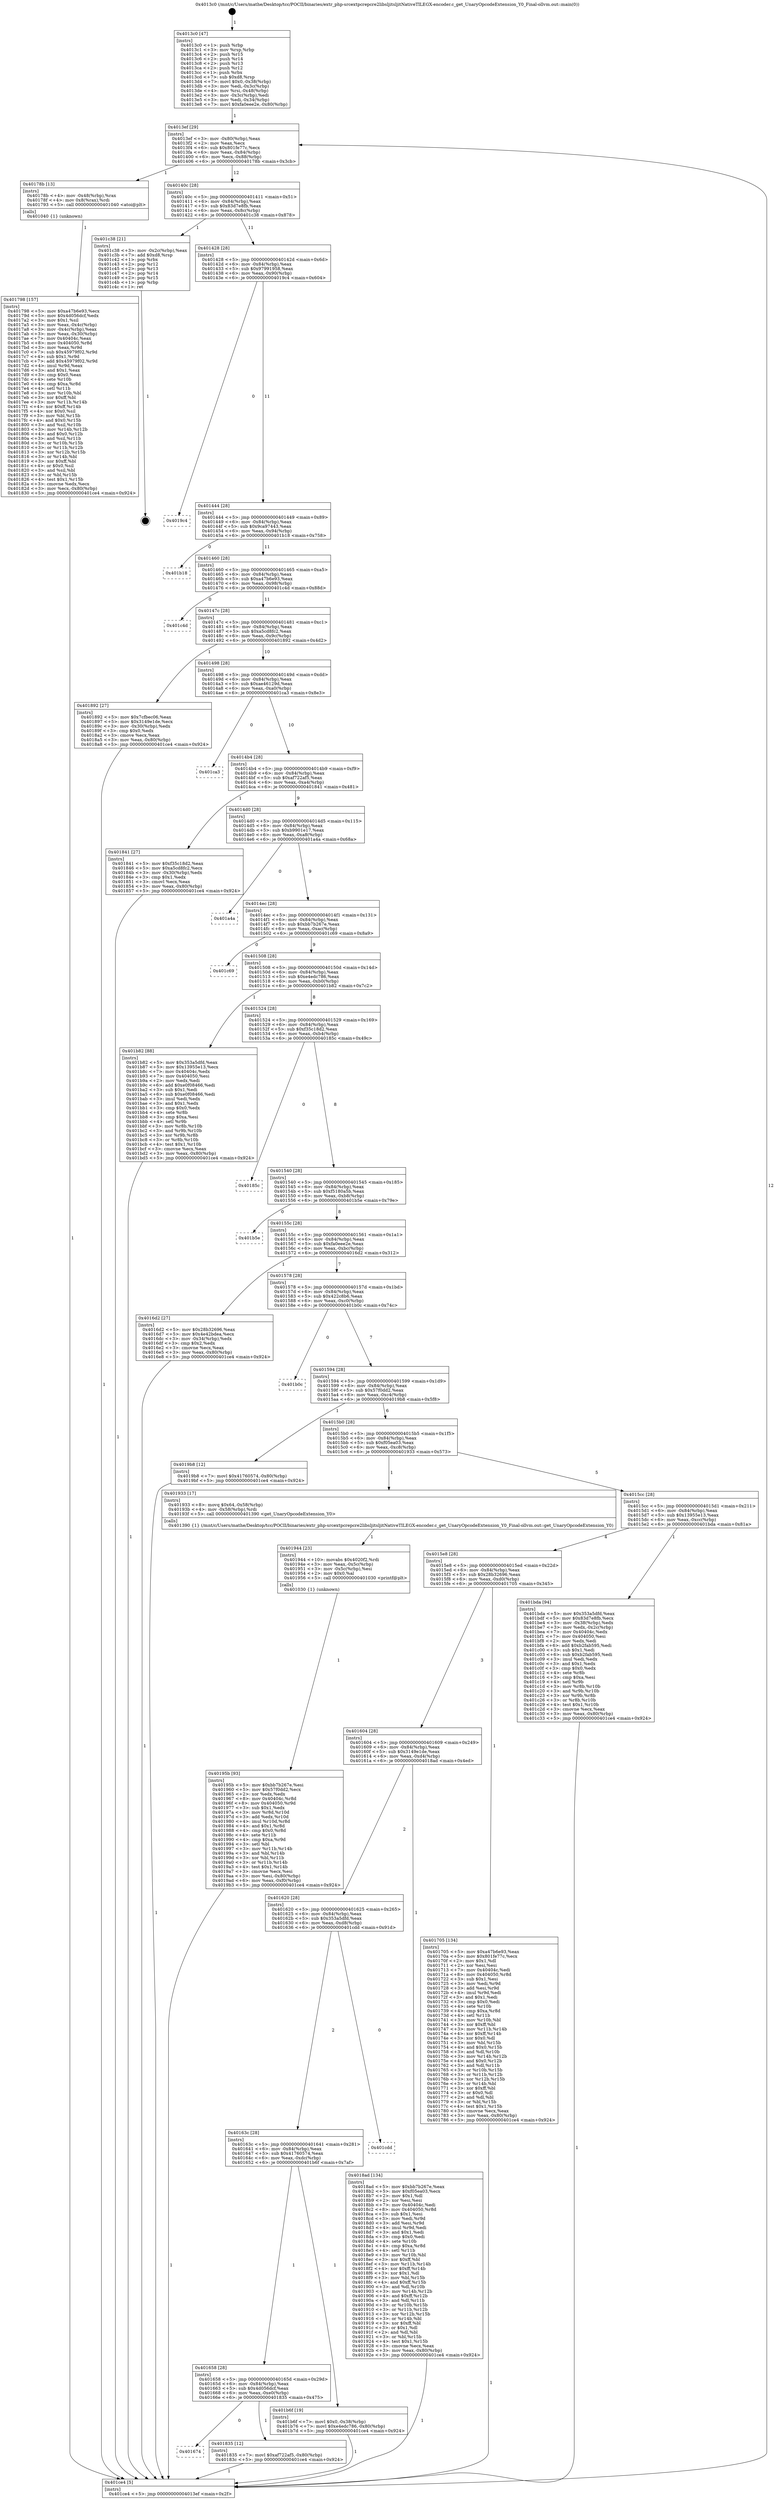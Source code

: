 digraph "0x4013c0" {
  label = "0x4013c0 (/mnt/c/Users/mathe/Desktop/tcc/POCII/binaries/extr_php-srcextpcrepcre2libsljitsljitNativeTILEGX-encoder.c_get_UnaryOpcodeExtension_Y0_Final-ollvm.out::main(0))"
  labelloc = "t"
  node[shape=record]

  Entry [label="",width=0.3,height=0.3,shape=circle,fillcolor=black,style=filled]
  "0x4013ef" [label="{
     0x4013ef [29]\l
     | [instrs]\l
     &nbsp;&nbsp;0x4013ef \<+3\>: mov -0x80(%rbp),%eax\l
     &nbsp;&nbsp;0x4013f2 \<+2\>: mov %eax,%ecx\l
     &nbsp;&nbsp;0x4013f4 \<+6\>: sub $0x801fe77c,%ecx\l
     &nbsp;&nbsp;0x4013fa \<+6\>: mov %eax,-0x84(%rbp)\l
     &nbsp;&nbsp;0x401400 \<+6\>: mov %ecx,-0x88(%rbp)\l
     &nbsp;&nbsp;0x401406 \<+6\>: je 000000000040178b \<main+0x3cb\>\l
  }"]
  "0x40178b" [label="{
     0x40178b [13]\l
     | [instrs]\l
     &nbsp;&nbsp;0x40178b \<+4\>: mov -0x48(%rbp),%rax\l
     &nbsp;&nbsp;0x40178f \<+4\>: mov 0x8(%rax),%rdi\l
     &nbsp;&nbsp;0x401793 \<+5\>: call 0000000000401040 \<atoi@plt\>\l
     | [calls]\l
     &nbsp;&nbsp;0x401040 \{1\} (unknown)\l
  }"]
  "0x40140c" [label="{
     0x40140c [28]\l
     | [instrs]\l
     &nbsp;&nbsp;0x40140c \<+5\>: jmp 0000000000401411 \<main+0x51\>\l
     &nbsp;&nbsp;0x401411 \<+6\>: mov -0x84(%rbp),%eax\l
     &nbsp;&nbsp;0x401417 \<+5\>: sub $0x83d7e8fb,%eax\l
     &nbsp;&nbsp;0x40141c \<+6\>: mov %eax,-0x8c(%rbp)\l
     &nbsp;&nbsp;0x401422 \<+6\>: je 0000000000401c38 \<main+0x878\>\l
  }"]
  Exit [label="",width=0.3,height=0.3,shape=circle,fillcolor=black,style=filled,peripheries=2]
  "0x401c38" [label="{
     0x401c38 [21]\l
     | [instrs]\l
     &nbsp;&nbsp;0x401c38 \<+3\>: mov -0x2c(%rbp),%eax\l
     &nbsp;&nbsp;0x401c3b \<+7\>: add $0xd8,%rsp\l
     &nbsp;&nbsp;0x401c42 \<+1\>: pop %rbx\l
     &nbsp;&nbsp;0x401c43 \<+2\>: pop %r12\l
     &nbsp;&nbsp;0x401c45 \<+2\>: pop %r13\l
     &nbsp;&nbsp;0x401c47 \<+2\>: pop %r14\l
     &nbsp;&nbsp;0x401c49 \<+2\>: pop %r15\l
     &nbsp;&nbsp;0x401c4b \<+1\>: pop %rbp\l
     &nbsp;&nbsp;0x401c4c \<+1\>: ret\l
  }"]
  "0x401428" [label="{
     0x401428 [28]\l
     | [instrs]\l
     &nbsp;&nbsp;0x401428 \<+5\>: jmp 000000000040142d \<main+0x6d\>\l
     &nbsp;&nbsp;0x40142d \<+6\>: mov -0x84(%rbp),%eax\l
     &nbsp;&nbsp;0x401433 \<+5\>: sub $0x97991958,%eax\l
     &nbsp;&nbsp;0x401438 \<+6\>: mov %eax,-0x90(%rbp)\l
     &nbsp;&nbsp;0x40143e \<+6\>: je 00000000004019c4 \<main+0x604\>\l
  }"]
  "0x40195b" [label="{
     0x40195b [93]\l
     | [instrs]\l
     &nbsp;&nbsp;0x40195b \<+5\>: mov $0xbb7b267e,%esi\l
     &nbsp;&nbsp;0x401960 \<+5\>: mov $0x57f0dd2,%ecx\l
     &nbsp;&nbsp;0x401965 \<+2\>: xor %edx,%edx\l
     &nbsp;&nbsp;0x401967 \<+8\>: mov 0x40404c,%r8d\l
     &nbsp;&nbsp;0x40196f \<+8\>: mov 0x404050,%r9d\l
     &nbsp;&nbsp;0x401977 \<+3\>: sub $0x1,%edx\l
     &nbsp;&nbsp;0x40197a \<+3\>: mov %r8d,%r10d\l
     &nbsp;&nbsp;0x40197d \<+3\>: add %edx,%r10d\l
     &nbsp;&nbsp;0x401980 \<+4\>: imul %r10d,%r8d\l
     &nbsp;&nbsp;0x401984 \<+4\>: and $0x1,%r8d\l
     &nbsp;&nbsp;0x401988 \<+4\>: cmp $0x0,%r8d\l
     &nbsp;&nbsp;0x40198c \<+4\>: sete %r11b\l
     &nbsp;&nbsp;0x401990 \<+4\>: cmp $0xa,%r9d\l
     &nbsp;&nbsp;0x401994 \<+3\>: setl %bl\l
     &nbsp;&nbsp;0x401997 \<+3\>: mov %r11b,%r14b\l
     &nbsp;&nbsp;0x40199a \<+3\>: and %bl,%r14b\l
     &nbsp;&nbsp;0x40199d \<+3\>: xor %bl,%r11b\l
     &nbsp;&nbsp;0x4019a0 \<+3\>: or %r11b,%r14b\l
     &nbsp;&nbsp;0x4019a3 \<+4\>: test $0x1,%r14b\l
     &nbsp;&nbsp;0x4019a7 \<+3\>: cmovne %ecx,%esi\l
     &nbsp;&nbsp;0x4019aa \<+3\>: mov %esi,-0x80(%rbp)\l
     &nbsp;&nbsp;0x4019ad \<+6\>: mov %eax,-0xf0(%rbp)\l
     &nbsp;&nbsp;0x4019b3 \<+5\>: jmp 0000000000401ce4 \<main+0x924\>\l
  }"]
  "0x4019c4" [label="{
     0x4019c4\l
  }", style=dashed]
  "0x401444" [label="{
     0x401444 [28]\l
     | [instrs]\l
     &nbsp;&nbsp;0x401444 \<+5\>: jmp 0000000000401449 \<main+0x89\>\l
     &nbsp;&nbsp;0x401449 \<+6\>: mov -0x84(%rbp),%eax\l
     &nbsp;&nbsp;0x40144f \<+5\>: sub $0x9ca97443,%eax\l
     &nbsp;&nbsp;0x401454 \<+6\>: mov %eax,-0x94(%rbp)\l
     &nbsp;&nbsp;0x40145a \<+6\>: je 0000000000401b18 \<main+0x758\>\l
  }"]
  "0x401944" [label="{
     0x401944 [23]\l
     | [instrs]\l
     &nbsp;&nbsp;0x401944 \<+10\>: movabs $0x4020f2,%rdi\l
     &nbsp;&nbsp;0x40194e \<+3\>: mov %eax,-0x5c(%rbp)\l
     &nbsp;&nbsp;0x401951 \<+3\>: mov -0x5c(%rbp),%esi\l
     &nbsp;&nbsp;0x401954 \<+2\>: mov $0x0,%al\l
     &nbsp;&nbsp;0x401956 \<+5\>: call 0000000000401030 \<printf@plt\>\l
     | [calls]\l
     &nbsp;&nbsp;0x401030 \{1\} (unknown)\l
  }"]
  "0x401b18" [label="{
     0x401b18\l
  }", style=dashed]
  "0x401460" [label="{
     0x401460 [28]\l
     | [instrs]\l
     &nbsp;&nbsp;0x401460 \<+5\>: jmp 0000000000401465 \<main+0xa5\>\l
     &nbsp;&nbsp;0x401465 \<+6\>: mov -0x84(%rbp),%eax\l
     &nbsp;&nbsp;0x40146b \<+5\>: sub $0xa47b6e93,%eax\l
     &nbsp;&nbsp;0x401470 \<+6\>: mov %eax,-0x98(%rbp)\l
     &nbsp;&nbsp;0x401476 \<+6\>: je 0000000000401c4d \<main+0x88d\>\l
  }"]
  "0x401674" [label="{
     0x401674\l
  }", style=dashed]
  "0x401c4d" [label="{
     0x401c4d\l
  }", style=dashed]
  "0x40147c" [label="{
     0x40147c [28]\l
     | [instrs]\l
     &nbsp;&nbsp;0x40147c \<+5\>: jmp 0000000000401481 \<main+0xc1\>\l
     &nbsp;&nbsp;0x401481 \<+6\>: mov -0x84(%rbp),%eax\l
     &nbsp;&nbsp;0x401487 \<+5\>: sub $0xa5cd8fc2,%eax\l
     &nbsp;&nbsp;0x40148c \<+6\>: mov %eax,-0x9c(%rbp)\l
     &nbsp;&nbsp;0x401492 \<+6\>: je 0000000000401892 \<main+0x4d2\>\l
  }"]
  "0x401835" [label="{
     0x401835 [12]\l
     | [instrs]\l
     &nbsp;&nbsp;0x401835 \<+7\>: movl $0xaf722af5,-0x80(%rbp)\l
     &nbsp;&nbsp;0x40183c \<+5\>: jmp 0000000000401ce4 \<main+0x924\>\l
  }"]
  "0x401892" [label="{
     0x401892 [27]\l
     | [instrs]\l
     &nbsp;&nbsp;0x401892 \<+5\>: mov $0x7cfbec06,%eax\l
     &nbsp;&nbsp;0x401897 \<+5\>: mov $0x3149e1de,%ecx\l
     &nbsp;&nbsp;0x40189c \<+3\>: mov -0x30(%rbp),%edx\l
     &nbsp;&nbsp;0x40189f \<+3\>: cmp $0x0,%edx\l
     &nbsp;&nbsp;0x4018a2 \<+3\>: cmove %ecx,%eax\l
     &nbsp;&nbsp;0x4018a5 \<+3\>: mov %eax,-0x80(%rbp)\l
     &nbsp;&nbsp;0x4018a8 \<+5\>: jmp 0000000000401ce4 \<main+0x924\>\l
  }"]
  "0x401498" [label="{
     0x401498 [28]\l
     | [instrs]\l
     &nbsp;&nbsp;0x401498 \<+5\>: jmp 000000000040149d \<main+0xdd\>\l
     &nbsp;&nbsp;0x40149d \<+6\>: mov -0x84(%rbp),%eax\l
     &nbsp;&nbsp;0x4014a3 \<+5\>: sub $0xae46129d,%eax\l
     &nbsp;&nbsp;0x4014a8 \<+6\>: mov %eax,-0xa0(%rbp)\l
     &nbsp;&nbsp;0x4014ae \<+6\>: je 0000000000401ca3 \<main+0x8e3\>\l
  }"]
  "0x401658" [label="{
     0x401658 [28]\l
     | [instrs]\l
     &nbsp;&nbsp;0x401658 \<+5\>: jmp 000000000040165d \<main+0x29d\>\l
     &nbsp;&nbsp;0x40165d \<+6\>: mov -0x84(%rbp),%eax\l
     &nbsp;&nbsp;0x401663 \<+5\>: sub $0x4d056dcf,%eax\l
     &nbsp;&nbsp;0x401668 \<+6\>: mov %eax,-0xe0(%rbp)\l
     &nbsp;&nbsp;0x40166e \<+6\>: je 0000000000401835 \<main+0x475\>\l
  }"]
  "0x401ca3" [label="{
     0x401ca3\l
  }", style=dashed]
  "0x4014b4" [label="{
     0x4014b4 [28]\l
     | [instrs]\l
     &nbsp;&nbsp;0x4014b4 \<+5\>: jmp 00000000004014b9 \<main+0xf9\>\l
     &nbsp;&nbsp;0x4014b9 \<+6\>: mov -0x84(%rbp),%eax\l
     &nbsp;&nbsp;0x4014bf \<+5\>: sub $0xaf722af5,%eax\l
     &nbsp;&nbsp;0x4014c4 \<+6\>: mov %eax,-0xa4(%rbp)\l
     &nbsp;&nbsp;0x4014ca \<+6\>: je 0000000000401841 \<main+0x481\>\l
  }"]
  "0x401b6f" [label="{
     0x401b6f [19]\l
     | [instrs]\l
     &nbsp;&nbsp;0x401b6f \<+7\>: movl $0x0,-0x38(%rbp)\l
     &nbsp;&nbsp;0x401b76 \<+7\>: movl $0xe4edc786,-0x80(%rbp)\l
     &nbsp;&nbsp;0x401b7d \<+5\>: jmp 0000000000401ce4 \<main+0x924\>\l
  }"]
  "0x401841" [label="{
     0x401841 [27]\l
     | [instrs]\l
     &nbsp;&nbsp;0x401841 \<+5\>: mov $0xf35c18d2,%eax\l
     &nbsp;&nbsp;0x401846 \<+5\>: mov $0xa5cd8fc2,%ecx\l
     &nbsp;&nbsp;0x40184b \<+3\>: mov -0x30(%rbp),%edx\l
     &nbsp;&nbsp;0x40184e \<+3\>: cmp $0x1,%edx\l
     &nbsp;&nbsp;0x401851 \<+3\>: cmovl %ecx,%eax\l
     &nbsp;&nbsp;0x401854 \<+3\>: mov %eax,-0x80(%rbp)\l
     &nbsp;&nbsp;0x401857 \<+5\>: jmp 0000000000401ce4 \<main+0x924\>\l
  }"]
  "0x4014d0" [label="{
     0x4014d0 [28]\l
     | [instrs]\l
     &nbsp;&nbsp;0x4014d0 \<+5\>: jmp 00000000004014d5 \<main+0x115\>\l
     &nbsp;&nbsp;0x4014d5 \<+6\>: mov -0x84(%rbp),%eax\l
     &nbsp;&nbsp;0x4014db \<+5\>: sub $0xb9901e17,%eax\l
     &nbsp;&nbsp;0x4014e0 \<+6\>: mov %eax,-0xa8(%rbp)\l
     &nbsp;&nbsp;0x4014e6 \<+6\>: je 0000000000401a4a \<main+0x68a\>\l
  }"]
  "0x40163c" [label="{
     0x40163c [28]\l
     | [instrs]\l
     &nbsp;&nbsp;0x40163c \<+5\>: jmp 0000000000401641 \<main+0x281\>\l
     &nbsp;&nbsp;0x401641 \<+6\>: mov -0x84(%rbp),%eax\l
     &nbsp;&nbsp;0x401647 \<+5\>: sub $0x41760574,%eax\l
     &nbsp;&nbsp;0x40164c \<+6\>: mov %eax,-0xdc(%rbp)\l
     &nbsp;&nbsp;0x401652 \<+6\>: je 0000000000401b6f \<main+0x7af\>\l
  }"]
  "0x401a4a" [label="{
     0x401a4a\l
  }", style=dashed]
  "0x4014ec" [label="{
     0x4014ec [28]\l
     | [instrs]\l
     &nbsp;&nbsp;0x4014ec \<+5\>: jmp 00000000004014f1 \<main+0x131\>\l
     &nbsp;&nbsp;0x4014f1 \<+6\>: mov -0x84(%rbp),%eax\l
     &nbsp;&nbsp;0x4014f7 \<+5\>: sub $0xbb7b267e,%eax\l
     &nbsp;&nbsp;0x4014fc \<+6\>: mov %eax,-0xac(%rbp)\l
     &nbsp;&nbsp;0x401502 \<+6\>: je 0000000000401c69 \<main+0x8a9\>\l
  }"]
  "0x401cdd" [label="{
     0x401cdd\l
  }", style=dashed]
  "0x401c69" [label="{
     0x401c69\l
  }", style=dashed]
  "0x401508" [label="{
     0x401508 [28]\l
     | [instrs]\l
     &nbsp;&nbsp;0x401508 \<+5\>: jmp 000000000040150d \<main+0x14d\>\l
     &nbsp;&nbsp;0x40150d \<+6\>: mov -0x84(%rbp),%eax\l
     &nbsp;&nbsp;0x401513 \<+5\>: sub $0xe4edc786,%eax\l
     &nbsp;&nbsp;0x401518 \<+6\>: mov %eax,-0xb0(%rbp)\l
     &nbsp;&nbsp;0x40151e \<+6\>: je 0000000000401b82 \<main+0x7c2\>\l
  }"]
  "0x401620" [label="{
     0x401620 [28]\l
     | [instrs]\l
     &nbsp;&nbsp;0x401620 \<+5\>: jmp 0000000000401625 \<main+0x265\>\l
     &nbsp;&nbsp;0x401625 \<+6\>: mov -0x84(%rbp),%eax\l
     &nbsp;&nbsp;0x40162b \<+5\>: sub $0x353a5dfd,%eax\l
     &nbsp;&nbsp;0x401630 \<+6\>: mov %eax,-0xd8(%rbp)\l
     &nbsp;&nbsp;0x401636 \<+6\>: je 0000000000401cdd \<main+0x91d\>\l
  }"]
  "0x401b82" [label="{
     0x401b82 [88]\l
     | [instrs]\l
     &nbsp;&nbsp;0x401b82 \<+5\>: mov $0x353a5dfd,%eax\l
     &nbsp;&nbsp;0x401b87 \<+5\>: mov $0x13955e13,%ecx\l
     &nbsp;&nbsp;0x401b8c \<+7\>: mov 0x40404c,%edx\l
     &nbsp;&nbsp;0x401b93 \<+7\>: mov 0x404050,%esi\l
     &nbsp;&nbsp;0x401b9a \<+2\>: mov %edx,%edi\l
     &nbsp;&nbsp;0x401b9c \<+6\>: add $0xe0f08466,%edi\l
     &nbsp;&nbsp;0x401ba2 \<+3\>: sub $0x1,%edi\l
     &nbsp;&nbsp;0x401ba5 \<+6\>: sub $0xe0f08466,%edi\l
     &nbsp;&nbsp;0x401bab \<+3\>: imul %edi,%edx\l
     &nbsp;&nbsp;0x401bae \<+3\>: and $0x1,%edx\l
     &nbsp;&nbsp;0x401bb1 \<+3\>: cmp $0x0,%edx\l
     &nbsp;&nbsp;0x401bb4 \<+4\>: sete %r8b\l
     &nbsp;&nbsp;0x401bb8 \<+3\>: cmp $0xa,%esi\l
     &nbsp;&nbsp;0x401bbb \<+4\>: setl %r9b\l
     &nbsp;&nbsp;0x401bbf \<+3\>: mov %r8b,%r10b\l
     &nbsp;&nbsp;0x401bc2 \<+3\>: and %r9b,%r10b\l
     &nbsp;&nbsp;0x401bc5 \<+3\>: xor %r9b,%r8b\l
     &nbsp;&nbsp;0x401bc8 \<+3\>: or %r8b,%r10b\l
     &nbsp;&nbsp;0x401bcb \<+4\>: test $0x1,%r10b\l
     &nbsp;&nbsp;0x401bcf \<+3\>: cmovne %ecx,%eax\l
     &nbsp;&nbsp;0x401bd2 \<+3\>: mov %eax,-0x80(%rbp)\l
     &nbsp;&nbsp;0x401bd5 \<+5\>: jmp 0000000000401ce4 \<main+0x924\>\l
  }"]
  "0x401524" [label="{
     0x401524 [28]\l
     | [instrs]\l
     &nbsp;&nbsp;0x401524 \<+5\>: jmp 0000000000401529 \<main+0x169\>\l
     &nbsp;&nbsp;0x401529 \<+6\>: mov -0x84(%rbp),%eax\l
     &nbsp;&nbsp;0x40152f \<+5\>: sub $0xf35c18d2,%eax\l
     &nbsp;&nbsp;0x401534 \<+6\>: mov %eax,-0xb4(%rbp)\l
     &nbsp;&nbsp;0x40153a \<+6\>: je 000000000040185c \<main+0x49c\>\l
  }"]
  "0x4018ad" [label="{
     0x4018ad [134]\l
     | [instrs]\l
     &nbsp;&nbsp;0x4018ad \<+5\>: mov $0xbb7b267e,%eax\l
     &nbsp;&nbsp;0x4018b2 \<+5\>: mov $0xf05ea03,%ecx\l
     &nbsp;&nbsp;0x4018b7 \<+2\>: mov $0x1,%dl\l
     &nbsp;&nbsp;0x4018b9 \<+2\>: xor %esi,%esi\l
     &nbsp;&nbsp;0x4018bb \<+7\>: mov 0x40404c,%edi\l
     &nbsp;&nbsp;0x4018c2 \<+8\>: mov 0x404050,%r8d\l
     &nbsp;&nbsp;0x4018ca \<+3\>: sub $0x1,%esi\l
     &nbsp;&nbsp;0x4018cd \<+3\>: mov %edi,%r9d\l
     &nbsp;&nbsp;0x4018d0 \<+3\>: add %esi,%r9d\l
     &nbsp;&nbsp;0x4018d3 \<+4\>: imul %r9d,%edi\l
     &nbsp;&nbsp;0x4018d7 \<+3\>: and $0x1,%edi\l
     &nbsp;&nbsp;0x4018da \<+3\>: cmp $0x0,%edi\l
     &nbsp;&nbsp;0x4018dd \<+4\>: sete %r10b\l
     &nbsp;&nbsp;0x4018e1 \<+4\>: cmp $0xa,%r8d\l
     &nbsp;&nbsp;0x4018e5 \<+4\>: setl %r11b\l
     &nbsp;&nbsp;0x4018e9 \<+3\>: mov %r10b,%bl\l
     &nbsp;&nbsp;0x4018ec \<+3\>: xor $0xff,%bl\l
     &nbsp;&nbsp;0x4018ef \<+3\>: mov %r11b,%r14b\l
     &nbsp;&nbsp;0x4018f2 \<+4\>: xor $0xff,%r14b\l
     &nbsp;&nbsp;0x4018f6 \<+3\>: xor $0x1,%dl\l
     &nbsp;&nbsp;0x4018f9 \<+3\>: mov %bl,%r15b\l
     &nbsp;&nbsp;0x4018fc \<+4\>: and $0xff,%r15b\l
     &nbsp;&nbsp;0x401900 \<+3\>: and %dl,%r10b\l
     &nbsp;&nbsp;0x401903 \<+3\>: mov %r14b,%r12b\l
     &nbsp;&nbsp;0x401906 \<+4\>: and $0xff,%r12b\l
     &nbsp;&nbsp;0x40190a \<+3\>: and %dl,%r11b\l
     &nbsp;&nbsp;0x40190d \<+3\>: or %r10b,%r15b\l
     &nbsp;&nbsp;0x401910 \<+3\>: or %r11b,%r12b\l
     &nbsp;&nbsp;0x401913 \<+3\>: xor %r12b,%r15b\l
     &nbsp;&nbsp;0x401916 \<+3\>: or %r14b,%bl\l
     &nbsp;&nbsp;0x401919 \<+3\>: xor $0xff,%bl\l
     &nbsp;&nbsp;0x40191c \<+3\>: or $0x1,%dl\l
     &nbsp;&nbsp;0x40191f \<+2\>: and %dl,%bl\l
     &nbsp;&nbsp;0x401921 \<+3\>: or %bl,%r15b\l
     &nbsp;&nbsp;0x401924 \<+4\>: test $0x1,%r15b\l
     &nbsp;&nbsp;0x401928 \<+3\>: cmovne %ecx,%eax\l
     &nbsp;&nbsp;0x40192b \<+3\>: mov %eax,-0x80(%rbp)\l
     &nbsp;&nbsp;0x40192e \<+5\>: jmp 0000000000401ce4 \<main+0x924\>\l
  }"]
  "0x40185c" [label="{
     0x40185c\l
  }", style=dashed]
  "0x401540" [label="{
     0x401540 [28]\l
     | [instrs]\l
     &nbsp;&nbsp;0x401540 \<+5\>: jmp 0000000000401545 \<main+0x185\>\l
     &nbsp;&nbsp;0x401545 \<+6\>: mov -0x84(%rbp),%eax\l
     &nbsp;&nbsp;0x40154b \<+5\>: sub $0xf5180a5b,%eax\l
     &nbsp;&nbsp;0x401550 \<+6\>: mov %eax,-0xb8(%rbp)\l
     &nbsp;&nbsp;0x401556 \<+6\>: je 0000000000401b5e \<main+0x79e\>\l
  }"]
  "0x401798" [label="{
     0x401798 [157]\l
     | [instrs]\l
     &nbsp;&nbsp;0x401798 \<+5\>: mov $0xa47b6e93,%ecx\l
     &nbsp;&nbsp;0x40179d \<+5\>: mov $0x4d056dcf,%edx\l
     &nbsp;&nbsp;0x4017a2 \<+3\>: mov $0x1,%sil\l
     &nbsp;&nbsp;0x4017a5 \<+3\>: mov %eax,-0x4c(%rbp)\l
     &nbsp;&nbsp;0x4017a8 \<+3\>: mov -0x4c(%rbp),%eax\l
     &nbsp;&nbsp;0x4017ab \<+3\>: mov %eax,-0x30(%rbp)\l
     &nbsp;&nbsp;0x4017ae \<+7\>: mov 0x40404c,%eax\l
     &nbsp;&nbsp;0x4017b5 \<+8\>: mov 0x404050,%r8d\l
     &nbsp;&nbsp;0x4017bd \<+3\>: mov %eax,%r9d\l
     &nbsp;&nbsp;0x4017c0 \<+7\>: sub $0x45979f02,%r9d\l
     &nbsp;&nbsp;0x4017c7 \<+4\>: sub $0x1,%r9d\l
     &nbsp;&nbsp;0x4017cb \<+7\>: add $0x45979f02,%r9d\l
     &nbsp;&nbsp;0x4017d2 \<+4\>: imul %r9d,%eax\l
     &nbsp;&nbsp;0x4017d6 \<+3\>: and $0x1,%eax\l
     &nbsp;&nbsp;0x4017d9 \<+3\>: cmp $0x0,%eax\l
     &nbsp;&nbsp;0x4017dc \<+4\>: sete %r10b\l
     &nbsp;&nbsp;0x4017e0 \<+4\>: cmp $0xa,%r8d\l
     &nbsp;&nbsp;0x4017e4 \<+4\>: setl %r11b\l
     &nbsp;&nbsp;0x4017e8 \<+3\>: mov %r10b,%bl\l
     &nbsp;&nbsp;0x4017eb \<+3\>: xor $0xff,%bl\l
     &nbsp;&nbsp;0x4017ee \<+3\>: mov %r11b,%r14b\l
     &nbsp;&nbsp;0x4017f1 \<+4\>: xor $0xff,%r14b\l
     &nbsp;&nbsp;0x4017f5 \<+4\>: xor $0x0,%sil\l
     &nbsp;&nbsp;0x4017f9 \<+3\>: mov %bl,%r15b\l
     &nbsp;&nbsp;0x4017fc \<+4\>: and $0x0,%r15b\l
     &nbsp;&nbsp;0x401800 \<+3\>: and %sil,%r10b\l
     &nbsp;&nbsp;0x401803 \<+3\>: mov %r14b,%r12b\l
     &nbsp;&nbsp;0x401806 \<+4\>: and $0x0,%r12b\l
     &nbsp;&nbsp;0x40180a \<+3\>: and %sil,%r11b\l
     &nbsp;&nbsp;0x40180d \<+3\>: or %r10b,%r15b\l
     &nbsp;&nbsp;0x401810 \<+3\>: or %r11b,%r12b\l
     &nbsp;&nbsp;0x401813 \<+3\>: xor %r12b,%r15b\l
     &nbsp;&nbsp;0x401816 \<+3\>: or %r14b,%bl\l
     &nbsp;&nbsp;0x401819 \<+3\>: xor $0xff,%bl\l
     &nbsp;&nbsp;0x40181c \<+4\>: or $0x0,%sil\l
     &nbsp;&nbsp;0x401820 \<+3\>: and %sil,%bl\l
     &nbsp;&nbsp;0x401823 \<+3\>: or %bl,%r15b\l
     &nbsp;&nbsp;0x401826 \<+4\>: test $0x1,%r15b\l
     &nbsp;&nbsp;0x40182a \<+3\>: cmovne %edx,%ecx\l
     &nbsp;&nbsp;0x40182d \<+3\>: mov %ecx,-0x80(%rbp)\l
     &nbsp;&nbsp;0x401830 \<+5\>: jmp 0000000000401ce4 \<main+0x924\>\l
  }"]
  "0x401b5e" [label="{
     0x401b5e\l
  }", style=dashed]
  "0x40155c" [label="{
     0x40155c [28]\l
     | [instrs]\l
     &nbsp;&nbsp;0x40155c \<+5\>: jmp 0000000000401561 \<main+0x1a1\>\l
     &nbsp;&nbsp;0x401561 \<+6\>: mov -0x84(%rbp),%eax\l
     &nbsp;&nbsp;0x401567 \<+5\>: sub $0xfa0eee2e,%eax\l
     &nbsp;&nbsp;0x40156c \<+6\>: mov %eax,-0xbc(%rbp)\l
     &nbsp;&nbsp;0x401572 \<+6\>: je 00000000004016d2 \<main+0x312\>\l
  }"]
  "0x401604" [label="{
     0x401604 [28]\l
     | [instrs]\l
     &nbsp;&nbsp;0x401604 \<+5\>: jmp 0000000000401609 \<main+0x249\>\l
     &nbsp;&nbsp;0x401609 \<+6\>: mov -0x84(%rbp),%eax\l
     &nbsp;&nbsp;0x40160f \<+5\>: sub $0x3149e1de,%eax\l
     &nbsp;&nbsp;0x401614 \<+6\>: mov %eax,-0xd4(%rbp)\l
     &nbsp;&nbsp;0x40161a \<+6\>: je 00000000004018ad \<main+0x4ed\>\l
  }"]
  "0x4016d2" [label="{
     0x4016d2 [27]\l
     | [instrs]\l
     &nbsp;&nbsp;0x4016d2 \<+5\>: mov $0x28b32696,%eax\l
     &nbsp;&nbsp;0x4016d7 \<+5\>: mov $0x4e42bdea,%ecx\l
     &nbsp;&nbsp;0x4016dc \<+3\>: mov -0x34(%rbp),%edx\l
     &nbsp;&nbsp;0x4016df \<+3\>: cmp $0x2,%edx\l
     &nbsp;&nbsp;0x4016e2 \<+3\>: cmovne %ecx,%eax\l
     &nbsp;&nbsp;0x4016e5 \<+3\>: mov %eax,-0x80(%rbp)\l
     &nbsp;&nbsp;0x4016e8 \<+5\>: jmp 0000000000401ce4 \<main+0x924\>\l
  }"]
  "0x401578" [label="{
     0x401578 [28]\l
     | [instrs]\l
     &nbsp;&nbsp;0x401578 \<+5\>: jmp 000000000040157d \<main+0x1bd\>\l
     &nbsp;&nbsp;0x40157d \<+6\>: mov -0x84(%rbp),%eax\l
     &nbsp;&nbsp;0x401583 \<+5\>: sub $0x422c8b6,%eax\l
     &nbsp;&nbsp;0x401588 \<+6\>: mov %eax,-0xc0(%rbp)\l
     &nbsp;&nbsp;0x40158e \<+6\>: je 0000000000401b0c \<main+0x74c\>\l
  }"]
  "0x401ce4" [label="{
     0x401ce4 [5]\l
     | [instrs]\l
     &nbsp;&nbsp;0x401ce4 \<+5\>: jmp 00000000004013ef \<main+0x2f\>\l
  }"]
  "0x4013c0" [label="{
     0x4013c0 [47]\l
     | [instrs]\l
     &nbsp;&nbsp;0x4013c0 \<+1\>: push %rbp\l
     &nbsp;&nbsp;0x4013c1 \<+3\>: mov %rsp,%rbp\l
     &nbsp;&nbsp;0x4013c4 \<+2\>: push %r15\l
     &nbsp;&nbsp;0x4013c6 \<+2\>: push %r14\l
     &nbsp;&nbsp;0x4013c8 \<+2\>: push %r13\l
     &nbsp;&nbsp;0x4013ca \<+2\>: push %r12\l
     &nbsp;&nbsp;0x4013cc \<+1\>: push %rbx\l
     &nbsp;&nbsp;0x4013cd \<+7\>: sub $0xd8,%rsp\l
     &nbsp;&nbsp;0x4013d4 \<+7\>: movl $0x0,-0x38(%rbp)\l
     &nbsp;&nbsp;0x4013db \<+3\>: mov %edi,-0x3c(%rbp)\l
     &nbsp;&nbsp;0x4013de \<+4\>: mov %rsi,-0x48(%rbp)\l
     &nbsp;&nbsp;0x4013e2 \<+3\>: mov -0x3c(%rbp),%edi\l
     &nbsp;&nbsp;0x4013e5 \<+3\>: mov %edi,-0x34(%rbp)\l
     &nbsp;&nbsp;0x4013e8 \<+7\>: movl $0xfa0eee2e,-0x80(%rbp)\l
  }"]
  "0x401705" [label="{
     0x401705 [134]\l
     | [instrs]\l
     &nbsp;&nbsp;0x401705 \<+5\>: mov $0xa47b6e93,%eax\l
     &nbsp;&nbsp;0x40170a \<+5\>: mov $0x801fe77c,%ecx\l
     &nbsp;&nbsp;0x40170f \<+2\>: mov $0x1,%dl\l
     &nbsp;&nbsp;0x401711 \<+2\>: xor %esi,%esi\l
     &nbsp;&nbsp;0x401713 \<+7\>: mov 0x40404c,%edi\l
     &nbsp;&nbsp;0x40171a \<+8\>: mov 0x404050,%r8d\l
     &nbsp;&nbsp;0x401722 \<+3\>: sub $0x1,%esi\l
     &nbsp;&nbsp;0x401725 \<+3\>: mov %edi,%r9d\l
     &nbsp;&nbsp;0x401728 \<+3\>: add %esi,%r9d\l
     &nbsp;&nbsp;0x40172b \<+4\>: imul %r9d,%edi\l
     &nbsp;&nbsp;0x40172f \<+3\>: and $0x1,%edi\l
     &nbsp;&nbsp;0x401732 \<+3\>: cmp $0x0,%edi\l
     &nbsp;&nbsp;0x401735 \<+4\>: sete %r10b\l
     &nbsp;&nbsp;0x401739 \<+4\>: cmp $0xa,%r8d\l
     &nbsp;&nbsp;0x40173d \<+4\>: setl %r11b\l
     &nbsp;&nbsp;0x401741 \<+3\>: mov %r10b,%bl\l
     &nbsp;&nbsp;0x401744 \<+3\>: xor $0xff,%bl\l
     &nbsp;&nbsp;0x401747 \<+3\>: mov %r11b,%r14b\l
     &nbsp;&nbsp;0x40174a \<+4\>: xor $0xff,%r14b\l
     &nbsp;&nbsp;0x40174e \<+3\>: xor $0x0,%dl\l
     &nbsp;&nbsp;0x401751 \<+3\>: mov %bl,%r15b\l
     &nbsp;&nbsp;0x401754 \<+4\>: and $0x0,%r15b\l
     &nbsp;&nbsp;0x401758 \<+3\>: and %dl,%r10b\l
     &nbsp;&nbsp;0x40175b \<+3\>: mov %r14b,%r12b\l
     &nbsp;&nbsp;0x40175e \<+4\>: and $0x0,%r12b\l
     &nbsp;&nbsp;0x401762 \<+3\>: and %dl,%r11b\l
     &nbsp;&nbsp;0x401765 \<+3\>: or %r10b,%r15b\l
     &nbsp;&nbsp;0x401768 \<+3\>: or %r11b,%r12b\l
     &nbsp;&nbsp;0x40176b \<+3\>: xor %r12b,%r15b\l
     &nbsp;&nbsp;0x40176e \<+3\>: or %r14b,%bl\l
     &nbsp;&nbsp;0x401771 \<+3\>: xor $0xff,%bl\l
     &nbsp;&nbsp;0x401774 \<+3\>: or $0x0,%dl\l
     &nbsp;&nbsp;0x401777 \<+2\>: and %dl,%bl\l
     &nbsp;&nbsp;0x401779 \<+3\>: or %bl,%r15b\l
     &nbsp;&nbsp;0x40177c \<+4\>: test $0x1,%r15b\l
     &nbsp;&nbsp;0x401780 \<+3\>: cmovne %ecx,%eax\l
     &nbsp;&nbsp;0x401783 \<+3\>: mov %eax,-0x80(%rbp)\l
     &nbsp;&nbsp;0x401786 \<+5\>: jmp 0000000000401ce4 \<main+0x924\>\l
  }"]
  "0x401b0c" [label="{
     0x401b0c\l
  }", style=dashed]
  "0x401594" [label="{
     0x401594 [28]\l
     | [instrs]\l
     &nbsp;&nbsp;0x401594 \<+5\>: jmp 0000000000401599 \<main+0x1d9\>\l
     &nbsp;&nbsp;0x401599 \<+6\>: mov -0x84(%rbp),%eax\l
     &nbsp;&nbsp;0x40159f \<+5\>: sub $0x57f0dd2,%eax\l
     &nbsp;&nbsp;0x4015a4 \<+6\>: mov %eax,-0xc4(%rbp)\l
     &nbsp;&nbsp;0x4015aa \<+6\>: je 00000000004019b8 \<main+0x5f8\>\l
  }"]
  "0x4015e8" [label="{
     0x4015e8 [28]\l
     | [instrs]\l
     &nbsp;&nbsp;0x4015e8 \<+5\>: jmp 00000000004015ed \<main+0x22d\>\l
     &nbsp;&nbsp;0x4015ed \<+6\>: mov -0x84(%rbp),%eax\l
     &nbsp;&nbsp;0x4015f3 \<+5\>: sub $0x28b32696,%eax\l
     &nbsp;&nbsp;0x4015f8 \<+6\>: mov %eax,-0xd0(%rbp)\l
     &nbsp;&nbsp;0x4015fe \<+6\>: je 0000000000401705 \<main+0x345\>\l
  }"]
  "0x4019b8" [label="{
     0x4019b8 [12]\l
     | [instrs]\l
     &nbsp;&nbsp;0x4019b8 \<+7\>: movl $0x41760574,-0x80(%rbp)\l
     &nbsp;&nbsp;0x4019bf \<+5\>: jmp 0000000000401ce4 \<main+0x924\>\l
  }"]
  "0x4015b0" [label="{
     0x4015b0 [28]\l
     | [instrs]\l
     &nbsp;&nbsp;0x4015b0 \<+5\>: jmp 00000000004015b5 \<main+0x1f5\>\l
     &nbsp;&nbsp;0x4015b5 \<+6\>: mov -0x84(%rbp),%eax\l
     &nbsp;&nbsp;0x4015bb \<+5\>: sub $0xf05ea03,%eax\l
     &nbsp;&nbsp;0x4015c0 \<+6\>: mov %eax,-0xc8(%rbp)\l
     &nbsp;&nbsp;0x4015c6 \<+6\>: je 0000000000401933 \<main+0x573\>\l
  }"]
  "0x401bda" [label="{
     0x401bda [94]\l
     | [instrs]\l
     &nbsp;&nbsp;0x401bda \<+5\>: mov $0x353a5dfd,%eax\l
     &nbsp;&nbsp;0x401bdf \<+5\>: mov $0x83d7e8fb,%ecx\l
     &nbsp;&nbsp;0x401be4 \<+3\>: mov -0x38(%rbp),%edx\l
     &nbsp;&nbsp;0x401be7 \<+3\>: mov %edx,-0x2c(%rbp)\l
     &nbsp;&nbsp;0x401bea \<+7\>: mov 0x40404c,%edx\l
     &nbsp;&nbsp;0x401bf1 \<+7\>: mov 0x404050,%esi\l
     &nbsp;&nbsp;0x401bf8 \<+2\>: mov %edx,%edi\l
     &nbsp;&nbsp;0x401bfa \<+6\>: add $0xb2fab595,%edi\l
     &nbsp;&nbsp;0x401c00 \<+3\>: sub $0x1,%edi\l
     &nbsp;&nbsp;0x401c03 \<+6\>: sub $0xb2fab595,%edi\l
     &nbsp;&nbsp;0x401c09 \<+3\>: imul %edi,%edx\l
     &nbsp;&nbsp;0x401c0c \<+3\>: and $0x1,%edx\l
     &nbsp;&nbsp;0x401c0f \<+3\>: cmp $0x0,%edx\l
     &nbsp;&nbsp;0x401c12 \<+4\>: sete %r8b\l
     &nbsp;&nbsp;0x401c16 \<+3\>: cmp $0xa,%esi\l
     &nbsp;&nbsp;0x401c19 \<+4\>: setl %r9b\l
     &nbsp;&nbsp;0x401c1d \<+3\>: mov %r8b,%r10b\l
     &nbsp;&nbsp;0x401c20 \<+3\>: and %r9b,%r10b\l
     &nbsp;&nbsp;0x401c23 \<+3\>: xor %r9b,%r8b\l
     &nbsp;&nbsp;0x401c26 \<+3\>: or %r8b,%r10b\l
     &nbsp;&nbsp;0x401c29 \<+4\>: test $0x1,%r10b\l
     &nbsp;&nbsp;0x401c2d \<+3\>: cmovne %ecx,%eax\l
     &nbsp;&nbsp;0x401c30 \<+3\>: mov %eax,-0x80(%rbp)\l
     &nbsp;&nbsp;0x401c33 \<+5\>: jmp 0000000000401ce4 \<main+0x924\>\l
  }"]
  "0x401933" [label="{
     0x401933 [17]\l
     | [instrs]\l
     &nbsp;&nbsp;0x401933 \<+8\>: movq $0x64,-0x58(%rbp)\l
     &nbsp;&nbsp;0x40193b \<+4\>: mov -0x58(%rbp),%rdi\l
     &nbsp;&nbsp;0x40193f \<+5\>: call 0000000000401390 \<get_UnaryOpcodeExtension_Y0\>\l
     | [calls]\l
     &nbsp;&nbsp;0x401390 \{1\} (/mnt/c/Users/mathe/Desktop/tcc/POCII/binaries/extr_php-srcextpcrepcre2libsljitsljitNativeTILEGX-encoder.c_get_UnaryOpcodeExtension_Y0_Final-ollvm.out::get_UnaryOpcodeExtension_Y0)\l
  }"]
  "0x4015cc" [label="{
     0x4015cc [28]\l
     | [instrs]\l
     &nbsp;&nbsp;0x4015cc \<+5\>: jmp 00000000004015d1 \<main+0x211\>\l
     &nbsp;&nbsp;0x4015d1 \<+6\>: mov -0x84(%rbp),%eax\l
     &nbsp;&nbsp;0x4015d7 \<+5\>: sub $0x13955e13,%eax\l
     &nbsp;&nbsp;0x4015dc \<+6\>: mov %eax,-0xcc(%rbp)\l
     &nbsp;&nbsp;0x4015e2 \<+6\>: je 0000000000401bda \<main+0x81a\>\l
  }"]
  Entry -> "0x4013c0" [label=" 1"]
  "0x4013ef" -> "0x40178b" [label=" 1"]
  "0x4013ef" -> "0x40140c" [label=" 12"]
  "0x401c38" -> Exit [label=" 1"]
  "0x40140c" -> "0x401c38" [label=" 1"]
  "0x40140c" -> "0x401428" [label=" 11"]
  "0x401bda" -> "0x401ce4" [label=" 1"]
  "0x401428" -> "0x4019c4" [label=" 0"]
  "0x401428" -> "0x401444" [label=" 11"]
  "0x401b82" -> "0x401ce4" [label=" 1"]
  "0x401444" -> "0x401b18" [label=" 0"]
  "0x401444" -> "0x401460" [label=" 11"]
  "0x401b6f" -> "0x401ce4" [label=" 1"]
  "0x401460" -> "0x401c4d" [label=" 0"]
  "0x401460" -> "0x40147c" [label=" 11"]
  "0x4019b8" -> "0x401ce4" [label=" 1"]
  "0x40147c" -> "0x401892" [label=" 1"]
  "0x40147c" -> "0x401498" [label=" 10"]
  "0x40195b" -> "0x401ce4" [label=" 1"]
  "0x401498" -> "0x401ca3" [label=" 0"]
  "0x401498" -> "0x4014b4" [label=" 10"]
  "0x401933" -> "0x401944" [label=" 1"]
  "0x4014b4" -> "0x401841" [label=" 1"]
  "0x4014b4" -> "0x4014d0" [label=" 9"]
  "0x4018ad" -> "0x401ce4" [label=" 1"]
  "0x4014d0" -> "0x401a4a" [label=" 0"]
  "0x4014d0" -> "0x4014ec" [label=" 9"]
  "0x401841" -> "0x401ce4" [label=" 1"]
  "0x4014ec" -> "0x401c69" [label=" 0"]
  "0x4014ec" -> "0x401508" [label=" 9"]
  "0x401835" -> "0x401ce4" [label=" 1"]
  "0x401508" -> "0x401b82" [label=" 1"]
  "0x401508" -> "0x401524" [label=" 8"]
  "0x401658" -> "0x401835" [label=" 1"]
  "0x401524" -> "0x40185c" [label=" 0"]
  "0x401524" -> "0x401540" [label=" 8"]
  "0x401944" -> "0x40195b" [label=" 1"]
  "0x401540" -> "0x401b5e" [label=" 0"]
  "0x401540" -> "0x40155c" [label=" 8"]
  "0x40163c" -> "0x401b6f" [label=" 1"]
  "0x40155c" -> "0x4016d2" [label=" 1"]
  "0x40155c" -> "0x401578" [label=" 7"]
  "0x4016d2" -> "0x401ce4" [label=" 1"]
  "0x4013c0" -> "0x4013ef" [label=" 1"]
  "0x401ce4" -> "0x4013ef" [label=" 12"]
  "0x401892" -> "0x401ce4" [label=" 1"]
  "0x401578" -> "0x401b0c" [label=" 0"]
  "0x401578" -> "0x401594" [label=" 7"]
  "0x401620" -> "0x40163c" [label=" 2"]
  "0x401594" -> "0x4019b8" [label=" 1"]
  "0x401594" -> "0x4015b0" [label=" 6"]
  "0x401658" -> "0x401674" [label=" 0"]
  "0x4015b0" -> "0x401933" [label=" 1"]
  "0x4015b0" -> "0x4015cc" [label=" 5"]
  "0x401604" -> "0x401620" [label=" 2"]
  "0x4015cc" -> "0x401bda" [label=" 1"]
  "0x4015cc" -> "0x4015e8" [label=" 4"]
  "0x401620" -> "0x401cdd" [label=" 0"]
  "0x4015e8" -> "0x401705" [label=" 1"]
  "0x4015e8" -> "0x401604" [label=" 3"]
  "0x401705" -> "0x401ce4" [label=" 1"]
  "0x40178b" -> "0x401798" [label=" 1"]
  "0x401798" -> "0x401ce4" [label=" 1"]
  "0x40163c" -> "0x401658" [label=" 1"]
  "0x401604" -> "0x4018ad" [label=" 1"]
}

